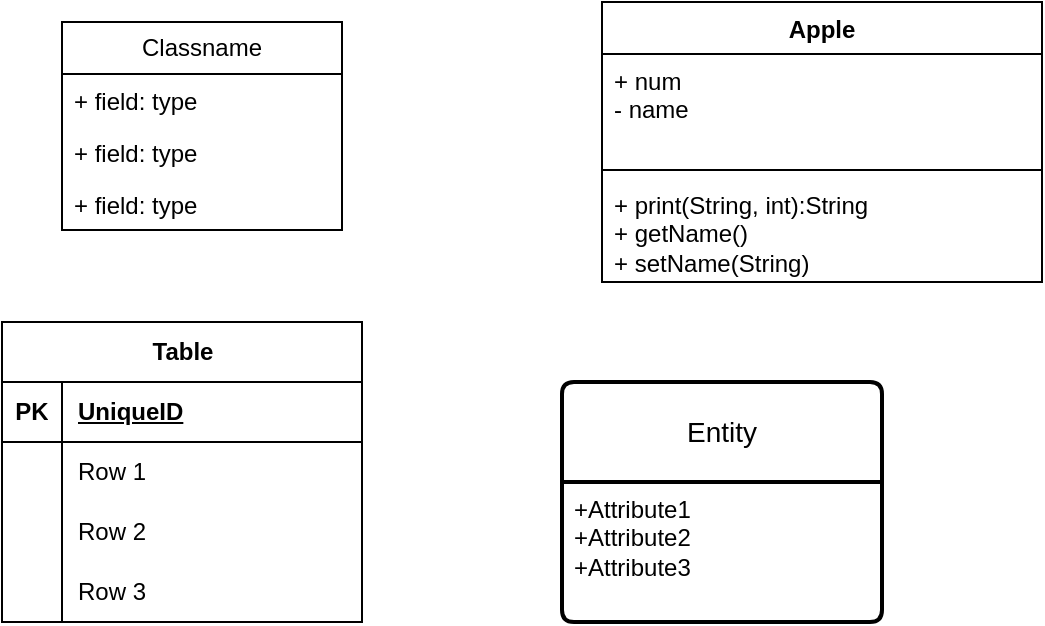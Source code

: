 <mxfile version="26.0.12">
  <diagram name="페이지-1" id="nhbnp5bJHGU3TL2BftX9">
    <mxGraphModel dx="1001" dy="569" grid="1" gridSize="10" guides="1" tooltips="1" connect="1" arrows="1" fold="1" page="1" pageScale="1" pageWidth="827" pageHeight="1169" math="0" shadow="0">
      <root>
        <mxCell id="0" />
        <mxCell id="1" parent="0" />
        <mxCell id="o1uasvFsUTHda0tXTY_T-39" value="Classname" style="swimlane;fontStyle=0;childLayout=stackLayout;horizontal=1;startSize=26;fillColor=none;horizontalStack=0;resizeParent=1;resizeParentMax=0;resizeLast=0;collapsible=1;marginBottom=0;whiteSpace=wrap;html=1;" vertex="1" parent="1">
          <mxGeometry x="130" y="120" width="140" height="104" as="geometry" />
        </mxCell>
        <mxCell id="o1uasvFsUTHda0tXTY_T-40" value="+ field: type" style="text;strokeColor=none;fillColor=none;align=left;verticalAlign=top;spacingLeft=4;spacingRight=4;overflow=hidden;rotatable=0;points=[[0,0.5],[1,0.5]];portConstraint=eastwest;whiteSpace=wrap;html=1;" vertex="1" parent="o1uasvFsUTHda0tXTY_T-39">
          <mxGeometry y="26" width="140" height="26" as="geometry" />
        </mxCell>
        <mxCell id="o1uasvFsUTHda0tXTY_T-41" value="+ field: type" style="text;strokeColor=none;fillColor=none;align=left;verticalAlign=top;spacingLeft=4;spacingRight=4;overflow=hidden;rotatable=0;points=[[0,0.5],[1,0.5]];portConstraint=eastwest;whiteSpace=wrap;html=1;" vertex="1" parent="o1uasvFsUTHda0tXTY_T-39">
          <mxGeometry y="52" width="140" height="26" as="geometry" />
        </mxCell>
        <mxCell id="o1uasvFsUTHda0tXTY_T-42" value="+ field: type" style="text;strokeColor=none;fillColor=none;align=left;verticalAlign=top;spacingLeft=4;spacingRight=4;overflow=hidden;rotatable=0;points=[[0,0.5],[1,0.5]];portConstraint=eastwest;whiteSpace=wrap;html=1;" vertex="1" parent="o1uasvFsUTHda0tXTY_T-39">
          <mxGeometry y="78" width="140" height="26" as="geometry" />
        </mxCell>
        <mxCell id="o1uasvFsUTHda0tXTY_T-45" value="Apple" style="swimlane;fontStyle=1;align=center;verticalAlign=top;childLayout=stackLayout;horizontal=1;startSize=26;horizontalStack=0;resizeParent=1;resizeParentMax=0;resizeLast=0;collapsible=1;marginBottom=0;whiteSpace=wrap;html=1;" vertex="1" parent="1">
          <mxGeometry x="400" y="110" width="220" height="140" as="geometry" />
        </mxCell>
        <mxCell id="o1uasvFsUTHda0tXTY_T-46" value="+ num&lt;div&gt;- name&lt;/div&gt;" style="text;strokeColor=none;fillColor=none;align=left;verticalAlign=top;spacingLeft=4;spacingRight=4;overflow=hidden;rotatable=0;points=[[0,0.5],[1,0.5]];portConstraint=eastwest;whiteSpace=wrap;html=1;" vertex="1" parent="o1uasvFsUTHda0tXTY_T-45">
          <mxGeometry y="26" width="220" height="54" as="geometry" />
        </mxCell>
        <mxCell id="o1uasvFsUTHda0tXTY_T-47" value="" style="line;strokeWidth=1;fillColor=none;align=left;verticalAlign=middle;spacingTop=-1;spacingLeft=3;spacingRight=3;rotatable=0;labelPosition=right;points=[];portConstraint=eastwest;strokeColor=inherit;" vertex="1" parent="o1uasvFsUTHda0tXTY_T-45">
          <mxGeometry y="80" width="220" height="8" as="geometry" />
        </mxCell>
        <mxCell id="o1uasvFsUTHda0tXTY_T-48" value="+ print(String, int):String&lt;div&gt;+ getName()&lt;/div&gt;&lt;div&gt;+ setName(String)&lt;/div&gt;" style="text;strokeColor=none;fillColor=none;align=left;verticalAlign=top;spacingLeft=4;spacingRight=4;overflow=hidden;rotatable=0;points=[[0,0.5],[1,0.5]];portConstraint=eastwest;whiteSpace=wrap;html=1;" vertex="1" parent="o1uasvFsUTHda0tXTY_T-45">
          <mxGeometry y="88" width="220" height="52" as="geometry" />
        </mxCell>
        <mxCell id="o1uasvFsUTHda0tXTY_T-49" value="Table" style="shape=table;startSize=30;container=1;collapsible=1;childLayout=tableLayout;fixedRows=1;rowLines=0;fontStyle=1;align=center;resizeLast=1;html=1;" vertex="1" parent="1">
          <mxGeometry x="100" y="270" width="180" height="150" as="geometry" />
        </mxCell>
        <mxCell id="o1uasvFsUTHda0tXTY_T-50" value="" style="shape=tableRow;horizontal=0;startSize=0;swimlaneHead=0;swimlaneBody=0;fillColor=none;collapsible=0;dropTarget=0;points=[[0,0.5],[1,0.5]];portConstraint=eastwest;top=0;left=0;right=0;bottom=1;" vertex="1" parent="o1uasvFsUTHda0tXTY_T-49">
          <mxGeometry y="30" width="180" height="30" as="geometry" />
        </mxCell>
        <mxCell id="o1uasvFsUTHda0tXTY_T-51" value="PK" style="shape=partialRectangle;connectable=0;fillColor=none;top=0;left=0;bottom=0;right=0;fontStyle=1;overflow=hidden;whiteSpace=wrap;html=1;" vertex="1" parent="o1uasvFsUTHda0tXTY_T-50">
          <mxGeometry width="30" height="30" as="geometry">
            <mxRectangle width="30" height="30" as="alternateBounds" />
          </mxGeometry>
        </mxCell>
        <mxCell id="o1uasvFsUTHda0tXTY_T-52" value="UniqueID" style="shape=partialRectangle;connectable=0;fillColor=none;top=0;left=0;bottom=0;right=0;align=left;spacingLeft=6;fontStyle=5;overflow=hidden;whiteSpace=wrap;html=1;" vertex="1" parent="o1uasvFsUTHda0tXTY_T-50">
          <mxGeometry x="30" width="150" height="30" as="geometry">
            <mxRectangle width="150" height="30" as="alternateBounds" />
          </mxGeometry>
        </mxCell>
        <mxCell id="o1uasvFsUTHda0tXTY_T-53" value="" style="shape=tableRow;horizontal=0;startSize=0;swimlaneHead=0;swimlaneBody=0;fillColor=none;collapsible=0;dropTarget=0;points=[[0,0.5],[1,0.5]];portConstraint=eastwest;top=0;left=0;right=0;bottom=0;" vertex="1" parent="o1uasvFsUTHda0tXTY_T-49">
          <mxGeometry y="60" width="180" height="30" as="geometry" />
        </mxCell>
        <mxCell id="o1uasvFsUTHda0tXTY_T-54" value="" style="shape=partialRectangle;connectable=0;fillColor=none;top=0;left=0;bottom=0;right=0;editable=1;overflow=hidden;whiteSpace=wrap;html=1;" vertex="1" parent="o1uasvFsUTHda0tXTY_T-53">
          <mxGeometry width="30" height="30" as="geometry">
            <mxRectangle width="30" height="30" as="alternateBounds" />
          </mxGeometry>
        </mxCell>
        <mxCell id="o1uasvFsUTHda0tXTY_T-55" value="Row 1" style="shape=partialRectangle;connectable=0;fillColor=none;top=0;left=0;bottom=0;right=0;align=left;spacingLeft=6;overflow=hidden;whiteSpace=wrap;html=1;" vertex="1" parent="o1uasvFsUTHda0tXTY_T-53">
          <mxGeometry x="30" width="150" height="30" as="geometry">
            <mxRectangle width="150" height="30" as="alternateBounds" />
          </mxGeometry>
        </mxCell>
        <mxCell id="o1uasvFsUTHda0tXTY_T-56" value="" style="shape=tableRow;horizontal=0;startSize=0;swimlaneHead=0;swimlaneBody=0;fillColor=none;collapsible=0;dropTarget=0;points=[[0,0.5],[1,0.5]];portConstraint=eastwest;top=0;left=0;right=0;bottom=0;" vertex="1" parent="o1uasvFsUTHda0tXTY_T-49">
          <mxGeometry y="90" width="180" height="30" as="geometry" />
        </mxCell>
        <mxCell id="o1uasvFsUTHda0tXTY_T-57" value="" style="shape=partialRectangle;connectable=0;fillColor=none;top=0;left=0;bottom=0;right=0;editable=1;overflow=hidden;whiteSpace=wrap;html=1;" vertex="1" parent="o1uasvFsUTHda0tXTY_T-56">
          <mxGeometry width="30" height="30" as="geometry">
            <mxRectangle width="30" height="30" as="alternateBounds" />
          </mxGeometry>
        </mxCell>
        <mxCell id="o1uasvFsUTHda0tXTY_T-58" value="Row 2" style="shape=partialRectangle;connectable=0;fillColor=none;top=0;left=0;bottom=0;right=0;align=left;spacingLeft=6;overflow=hidden;whiteSpace=wrap;html=1;" vertex="1" parent="o1uasvFsUTHda0tXTY_T-56">
          <mxGeometry x="30" width="150" height="30" as="geometry">
            <mxRectangle width="150" height="30" as="alternateBounds" />
          </mxGeometry>
        </mxCell>
        <mxCell id="o1uasvFsUTHda0tXTY_T-59" value="" style="shape=tableRow;horizontal=0;startSize=0;swimlaneHead=0;swimlaneBody=0;fillColor=none;collapsible=0;dropTarget=0;points=[[0,0.5],[1,0.5]];portConstraint=eastwest;top=0;left=0;right=0;bottom=0;" vertex="1" parent="o1uasvFsUTHda0tXTY_T-49">
          <mxGeometry y="120" width="180" height="30" as="geometry" />
        </mxCell>
        <mxCell id="o1uasvFsUTHda0tXTY_T-60" value="" style="shape=partialRectangle;connectable=0;fillColor=none;top=0;left=0;bottom=0;right=0;editable=1;overflow=hidden;whiteSpace=wrap;html=1;" vertex="1" parent="o1uasvFsUTHda0tXTY_T-59">
          <mxGeometry width="30" height="30" as="geometry">
            <mxRectangle width="30" height="30" as="alternateBounds" />
          </mxGeometry>
        </mxCell>
        <mxCell id="o1uasvFsUTHda0tXTY_T-61" value="Row 3" style="shape=partialRectangle;connectable=0;fillColor=none;top=0;left=0;bottom=0;right=0;align=left;spacingLeft=6;overflow=hidden;whiteSpace=wrap;html=1;" vertex="1" parent="o1uasvFsUTHda0tXTY_T-59">
          <mxGeometry x="30" width="150" height="30" as="geometry">
            <mxRectangle width="150" height="30" as="alternateBounds" />
          </mxGeometry>
        </mxCell>
        <mxCell id="o1uasvFsUTHda0tXTY_T-62" value="Entity" style="swimlane;childLayout=stackLayout;horizontal=1;startSize=50;horizontalStack=0;rounded=1;fontSize=14;fontStyle=0;strokeWidth=2;resizeParent=0;resizeLast=1;shadow=0;dashed=0;align=center;arcSize=4;whiteSpace=wrap;html=1;" vertex="1" parent="1">
          <mxGeometry x="380" y="300" width="160" height="120" as="geometry" />
        </mxCell>
        <mxCell id="o1uasvFsUTHda0tXTY_T-63" value="+Attribute1&#xa;+Attribute2&#xa;+Attribute3" style="align=left;strokeColor=none;fillColor=none;spacingLeft=4;fontSize=12;verticalAlign=top;resizable=0;rotatable=0;part=1;html=1;" vertex="1" parent="o1uasvFsUTHda0tXTY_T-62">
          <mxGeometry y="50" width="160" height="70" as="geometry" />
        </mxCell>
      </root>
    </mxGraphModel>
  </diagram>
</mxfile>
